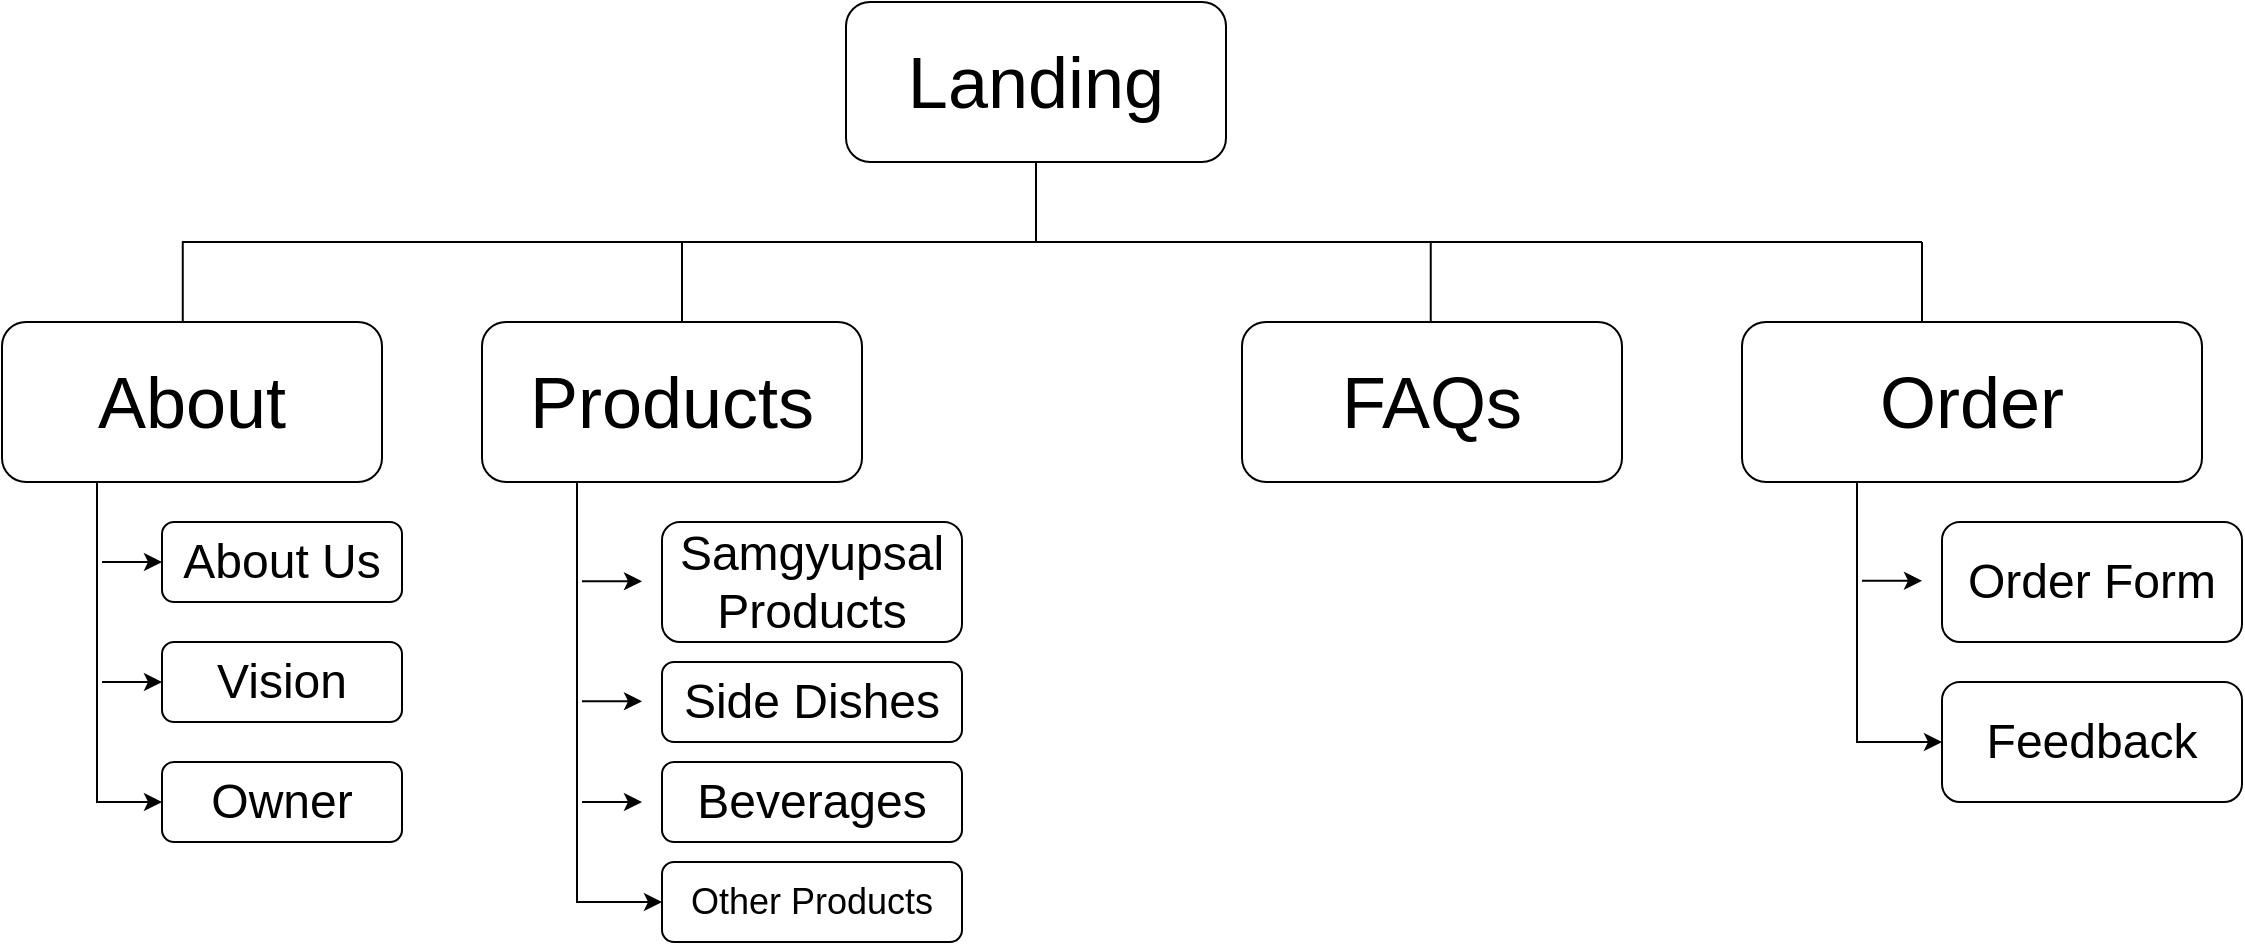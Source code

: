<mxfile version="17.4.3" type="device"><diagram name="Page-1" id="2c0d36ab-eaac-3732-788b-9136903baeff"><mxGraphModel dx="1456" dy="659" grid="1" gridSize="10" guides="1" tooltips="1" connect="1" arrows="1" fold="1" page="1" pageScale="1.5" pageWidth="1169" pageHeight="827" background="none" math="0" shadow="0"><root><mxCell id="0"/><mxCell id="1" parent="0"/><mxCell id="1ym07ArpFoPv6bMJSuL6-123" value="&lt;font style=&quot;font-size: 36px&quot;&gt;Landing&lt;/font&gt;" style="rounded=1;whiteSpace=wrap;html=1;" vertex="1" parent="1"><mxGeometry x="782" y="100" width="190" height="80" as="geometry"/></mxCell><mxCell id="1ym07ArpFoPv6bMJSuL6-148" style="edgeStyle=orthogonalEdgeStyle;rounded=0;orthogonalLoop=1;jettySize=auto;html=1;exitX=0.25;exitY=1;exitDx=0;exitDy=0;entryX=0;entryY=0.5;entryDx=0;entryDy=0;fontSize=18;" edge="1" parent="1" source="1ym07ArpFoPv6bMJSuL6-124" target="1ym07ArpFoPv6bMJSuL6-140"><mxGeometry relative="1" as="geometry"/></mxCell><mxCell id="1ym07ArpFoPv6bMJSuL6-124" value="&lt;font style=&quot;font-size: 36px&quot;&gt;About&lt;/font&gt;" style="rounded=1;whiteSpace=wrap;html=1;" vertex="1" parent="1"><mxGeometry x="360" y="260" width="190" height="80" as="geometry"/></mxCell><mxCell id="1ym07ArpFoPv6bMJSuL6-151" style="edgeStyle=orthogonalEdgeStyle;rounded=0;orthogonalLoop=1;jettySize=auto;html=1;exitX=0.25;exitY=1;exitDx=0;exitDy=0;entryX=0;entryY=0.5;entryDx=0;entryDy=0;fontSize=18;" edge="1" parent="1" source="1ym07ArpFoPv6bMJSuL6-125" target="1ym07ArpFoPv6bMJSuL6-144"><mxGeometry relative="1" as="geometry"/></mxCell><mxCell id="1ym07ArpFoPv6bMJSuL6-125" value="&lt;span style=&quot;font-size: 36px&quot;&gt;Products&lt;/span&gt;" style="rounded=1;whiteSpace=wrap;html=1;" vertex="1" parent="1"><mxGeometry x="600" y="260" width="190" height="80" as="geometry"/></mxCell><mxCell id="1ym07ArpFoPv6bMJSuL6-126" value="&lt;span style=&quot;font-size: 36px&quot;&gt;FAQs&lt;/span&gt;" style="rounded=1;whiteSpace=wrap;html=1;" vertex="1" parent="1"><mxGeometry x="980" y="260" width="190" height="80" as="geometry"/></mxCell><mxCell id="1ym07ArpFoPv6bMJSuL6-155" style="edgeStyle=orthogonalEdgeStyle;rounded=0;orthogonalLoop=1;jettySize=auto;html=1;exitX=0.25;exitY=1;exitDx=0;exitDy=0;entryX=0;entryY=0.5;entryDx=0;entryDy=0;fontSize=18;" edge="1" parent="1" source="1ym07ArpFoPv6bMJSuL6-127" target="1ym07ArpFoPv6bMJSuL6-146"><mxGeometry relative="1" as="geometry"/></mxCell><mxCell id="1ym07ArpFoPv6bMJSuL6-127" value="&lt;font style=&quot;font-size: 36px&quot;&gt;Order&lt;/font&gt;" style="rounded=1;whiteSpace=wrap;html=1;" vertex="1" parent="1"><mxGeometry x="1230" y="260" width="230" height="80" as="geometry"/></mxCell><mxCell id="1ym07ArpFoPv6bMJSuL6-130" value="" style="endArrow=none;html=1;rounded=0;fontSize=36;entryX=0.5;entryY=1;entryDx=0;entryDy=0;" edge="1" parent="1" target="1ym07ArpFoPv6bMJSuL6-123"><mxGeometry width="50" height="50" relative="1" as="geometry"><mxPoint x="877" y="220" as="sourcePoint"/><mxPoint x="910" y="190" as="targetPoint"/></mxGeometry></mxCell><mxCell id="1ym07ArpFoPv6bMJSuL6-131" value="" style="endArrow=none;html=1;rounded=0;fontSize=36;" edge="1" parent="1"><mxGeometry width="50" height="50" relative="1" as="geometry"><mxPoint x="450" y="220" as="sourcePoint"/><mxPoint x="1320" y="220" as="targetPoint"/></mxGeometry></mxCell><mxCell id="1ym07ArpFoPv6bMJSuL6-132" value="" style="endArrow=none;html=1;rounded=0;fontSize=36;entryX=0.5;entryY=1;entryDx=0;entryDy=0;" edge="1" parent="1"><mxGeometry width="50" height="50" relative="1" as="geometry"><mxPoint x="450.38" y="260" as="sourcePoint"/><mxPoint x="450.38" y="220" as="targetPoint"/></mxGeometry></mxCell><mxCell id="1ym07ArpFoPv6bMJSuL6-135" value="" style="endArrow=none;html=1;rounded=0;fontSize=36;entryX=0.5;entryY=1;entryDx=0;entryDy=0;" edge="1" parent="1"><mxGeometry width="50" height="50" relative="1" as="geometry"><mxPoint x="700.0" y="260" as="sourcePoint"/><mxPoint x="700.0" y="220" as="targetPoint"/></mxGeometry></mxCell><mxCell id="1ym07ArpFoPv6bMJSuL6-136" value="" style="endArrow=none;html=1;rounded=0;fontSize=36;entryX=0.5;entryY=1;entryDx=0;entryDy=0;" edge="1" parent="1"><mxGeometry width="50" height="50" relative="1" as="geometry"><mxPoint x="1074.37" y="260" as="sourcePoint"/><mxPoint x="1074.37" y="220" as="targetPoint"/></mxGeometry></mxCell><mxCell id="1ym07ArpFoPv6bMJSuL6-137" value="" style="endArrow=none;html=1;rounded=0;fontSize=36;entryX=0.5;entryY=1;entryDx=0;entryDy=0;" edge="1" parent="1"><mxGeometry width="50" height="50" relative="1" as="geometry"><mxPoint x="1320.0" y="260" as="sourcePoint"/><mxPoint x="1320.0" y="220" as="targetPoint"/></mxGeometry></mxCell><mxCell id="1ym07ArpFoPv6bMJSuL6-138" value="&lt;font style=&quot;font-size: 24px&quot;&gt;About Us&lt;/font&gt;" style="rounded=1;whiteSpace=wrap;html=1;" vertex="1" parent="1"><mxGeometry x="440" y="360" width="120" height="40" as="geometry"/></mxCell><mxCell id="1ym07ArpFoPv6bMJSuL6-139" value="&lt;span style=&quot;font-size: 24px&quot;&gt;Vision&lt;/span&gt;" style="rounded=1;whiteSpace=wrap;html=1;" vertex="1" parent="1"><mxGeometry x="440" y="420" width="120" height="40" as="geometry"/></mxCell><mxCell id="1ym07ArpFoPv6bMJSuL6-140" value="&lt;span style=&quot;font-size: 24px&quot;&gt;Owner&lt;/span&gt;" style="rounded=1;whiteSpace=wrap;html=1;" vertex="1" parent="1"><mxGeometry x="440" y="480" width="120" height="40" as="geometry"/></mxCell><mxCell id="1ym07ArpFoPv6bMJSuL6-141" value="&lt;font style=&quot;font-size: 24px&quot;&gt;Samgyupsal Products&lt;/font&gt;" style="rounded=1;whiteSpace=wrap;html=1;" vertex="1" parent="1"><mxGeometry x="690" y="360" width="150" height="60" as="geometry"/></mxCell><mxCell id="1ym07ArpFoPv6bMJSuL6-142" value="&lt;font style=&quot;font-size: 24px&quot;&gt;Side Dishes&lt;/font&gt;" style="rounded=1;whiteSpace=wrap;html=1;" vertex="1" parent="1"><mxGeometry x="690" y="430" width="150" height="40" as="geometry"/></mxCell><mxCell id="1ym07ArpFoPv6bMJSuL6-143" value="&lt;span style=&quot;font-size: 24px&quot;&gt;Beverages&lt;/span&gt;" style="rounded=1;whiteSpace=wrap;html=1;" vertex="1" parent="1"><mxGeometry x="690" y="480" width="150" height="40" as="geometry"/></mxCell><mxCell id="1ym07ArpFoPv6bMJSuL6-144" value="&lt;font style=&quot;font-size: 18px&quot;&gt;Other Products&lt;/font&gt;" style="rounded=1;whiteSpace=wrap;html=1;" vertex="1" parent="1"><mxGeometry x="690" y="530" width="150" height="40" as="geometry"/></mxCell><mxCell id="1ym07ArpFoPv6bMJSuL6-145" value="&lt;font style=&quot;font-size: 24px&quot;&gt;Order Form&lt;/font&gt;" style="rounded=1;whiteSpace=wrap;html=1;" vertex="1" parent="1"><mxGeometry x="1330" y="360" width="150" height="60" as="geometry"/></mxCell><mxCell id="1ym07ArpFoPv6bMJSuL6-146" value="&lt;span style=&quot;font-size: 24px&quot;&gt;Feedback&lt;/span&gt;" style="rounded=1;whiteSpace=wrap;html=1;" vertex="1" parent="1"><mxGeometry x="1330" y="440" width="150" height="60" as="geometry"/></mxCell><mxCell id="1ym07ArpFoPv6bMJSuL6-149" value="" style="endArrow=classic;html=1;rounded=0;fontSize=18;entryX=0;entryY=0.5;entryDx=0;entryDy=0;" edge="1" parent="1" target="1ym07ArpFoPv6bMJSuL6-139"><mxGeometry width="50" height="50" relative="1" as="geometry"><mxPoint x="410" y="440" as="sourcePoint"/><mxPoint x="370" y="460" as="targetPoint"/></mxGeometry></mxCell><mxCell id="1ym07ArpFoPv6bMJSuL6-150" value="" style="endArrow=classic;html=1;rounded=0;fontSize=18;entryX=0;entryY=0.5;entryDx=0;entryDy=0;" edge="1" parent="1" target="1ym07ArpFoPv6bMJSuL6-138"><mxGeometry width="50" height="50" relative="1" as="geometry"><mxPoint x="410" y="380" as="sourcePoint"/><mxPoint x="450.0" y="450" as="targetPoint"/></mxGeometry></mxCell><mxCell id="1ym07ArpFoPv6bMJSuL6-152" value="" style="endArrow=classic;html=1;rounded=0;fontSize=18;entryX=0;entryY=0.5;entryDx=0;entryDy=0;" edge="1" parent="1"><mxGeometry width="50" height="50" relative="1" as="geometry"><mxPoint x="650.0" y="500" as="sourcePoint"/><mxPoint x="680.0" y="500" as="targetPoint"/></mxGeometry></mxCell><mxCell id="1ym07ArpFoPv6bMJSuL6-153" value="" style="endArrow=classic;html=1;rounded=0;fontSize=18;entryX=0;entryY=0.5;entryDx=0;entryDy=0;" edge="1" parent="1"><mxGeometry width="50" height="50" relative="1" as="geometry"><mxPoint x="650" y="449.64" as="sourcePoint"/><mxPoint x="680" y="449.64" as="targetPoint"/></mxGeometry></mxCell><mxCell id="1ym07ArpFoPv6bMJSuL6-154" value="" style="endArrow=classic;html=1;rounded=0;fontSize=18;entryX=0;entryY=0.5;entryDx=0;entryDy=0;" edge="1" parent="1"><mxGeometry width="50" height="50" relative="1" as="geometry"><mxPoint x="650" y="389.64" as="sourcePoint"/><mxPoint x="680" y="389.64" as="targetPoint"/></mxGeometry></mxCell><mxCell id="1ym07ArpFoPv6bMJSuL6-156" value="" style="endArrow=classic;html=1;rounded=0;fontSize=18;entryX=0;entryY=0.5;entryDx=0;entryDy=0;" edge="1" parent="1"><mxGeometry width="50" height="50" relative="1" as="geometry"><mxPoint x="1290" y="389.38" as="sourcePoint"/><mxPoint x="1320" y="389.38" as="targetPoint"/></mxGeometry></mxCell></root></mxGraphModel></diagram></mxfile>